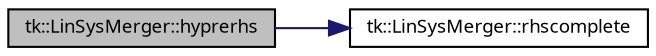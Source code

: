 digraph "tk::LinSysMerger::hyprerhs"
{
 // INTERACTIVE_SVG=YES
  bgcolor="transparent";
  edge [fontname="sans-serif",fontsize="9",labelfontname="sans-serif",labelfontsize="9"];
  node [fontname="sans-serif",fontsize="9",shape=record];
  rankdir="LR";
  Node1 [label="tk::LinSysMerger::hyprerhs",height=0.2,width=0.4,color="black", fillcolor="grey75", style="filled", fontcolor="black"];
  Node1 -> Node2 [color="midnightblue",fontsize="9",style="solid",fontname="sans-serif"];
  Node2 [label="tk::LinSysMerger::rhscomplete",height=0.2,width=0.4,color="black",URL="$classtk_1_1_lin_sys_merger.html#a6d035d4a0720e49dcbbeda0c3d649f5f"];
}
